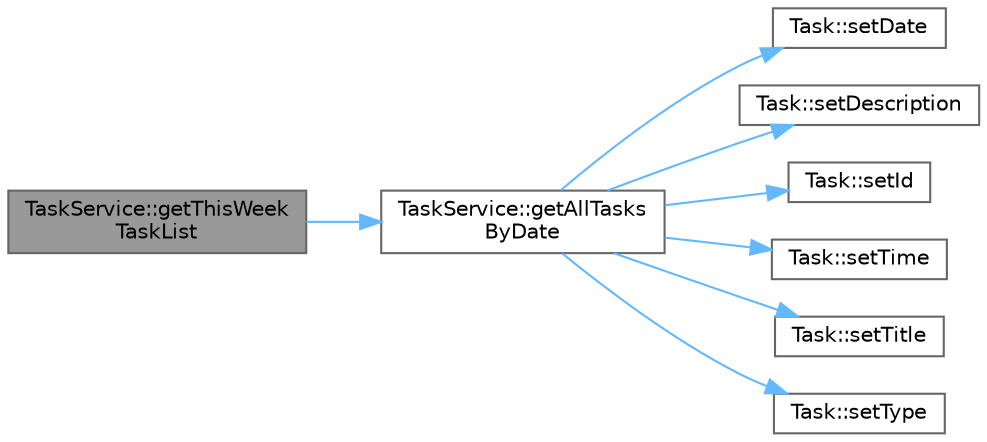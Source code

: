 digraph "TaskService::getThisWeekTaskList"
{
 // LATEX_PDF_SIZE
  bgcolor="transparent";
  edge [fontname=Helvetica,fontsize=10,labelfontname=Helvetica,labelfontsize=10];
  node [fontname=Helvetica,fontsize=10,shape=box,height=0.2,width=0.4];
  rankdir="LR";
  Node1 [label="TaskService::getThisWeek\lTaskList",height=0.2,width=0.4,color="gray40", fillcolor="grey60", style="filled", fontcolor="black",tooltip=" "];
  Node1 -> Node2 [color="steelblue1",style="solid"];
  Node2 [label="TaskService::getAllTasks\lByDate",height=0.2,width=0.4,color="grey40", fillcolor="white", style="filled",URL="$namespace_task_service.html#ac1b2f86b9ad9b1b627a5b1567099458e",tooltip="Funkcja, która pobiera wszystkie zadania według daty ( połączona jest z bazą danych )"];
  Node2 -> Node3 [color="steelblue1",style="solid"];
  Node3 [label="Task::setDate",height=0.2,width=0.4,color="grey40", fillcolor="white", style="filled",URL="$class_task.html#a901443bd36ce765d99017412cbe2e59c",tooltip=" "];
  Node2 -> Node4 [color="steelblue1",style="solid"];
  Node4 [label="Task::setDescription",height=0.2,width=0.4,color="grey40", fillcolor="white", style="filled",URL="$class_task.html#a5df0b06795350c64f6574eae34334df6",tooltip="wartość argumentu id przypisywana jest do pola id w obiekcie"];
  Node2 -> Node5 [color="steelblue1",style="solid"];
  Node5 [label="Task::setId",height=0.2,width=0.4,color="grey40", fillcolor="white", style="filled",URL="$class_task.html#a6c3e7a3b19e50d8fcad5a084ef6b7312",tooltip=" "];
  Node2 -> Node6 [color="steelblue1",style="solid"];
  Node6 [label="Task::setTime",height=0.2,width=0.4,color="grey40", fillcolor="white", style="filled",URL="$class_task.html#af1523df8a9257746e10d276ab852402e",tooltip=" "];
  Node2 -> Node7 [color="steelblue1",style="solid"];
  Node7 [label="Task::setTitle",height=0.2,width=0.4,color="grey40", fillcolor="white", style="filled",URL="$class_task.html#ad459be77e9e2f0df98d65a661fb5581b",tooltip="Konwersja formatu daty."];
  Node2 -> Node8 [color="steelblue1",style="solid"];
  Node8 [label="Task::setType",height=0.2,width=0.4,color="grey40", fillcolor="white", style="filled",URL="$class_task.html#ace60ea49bdf021467a3500dae1a0c52a",tooltip=" "];
}
